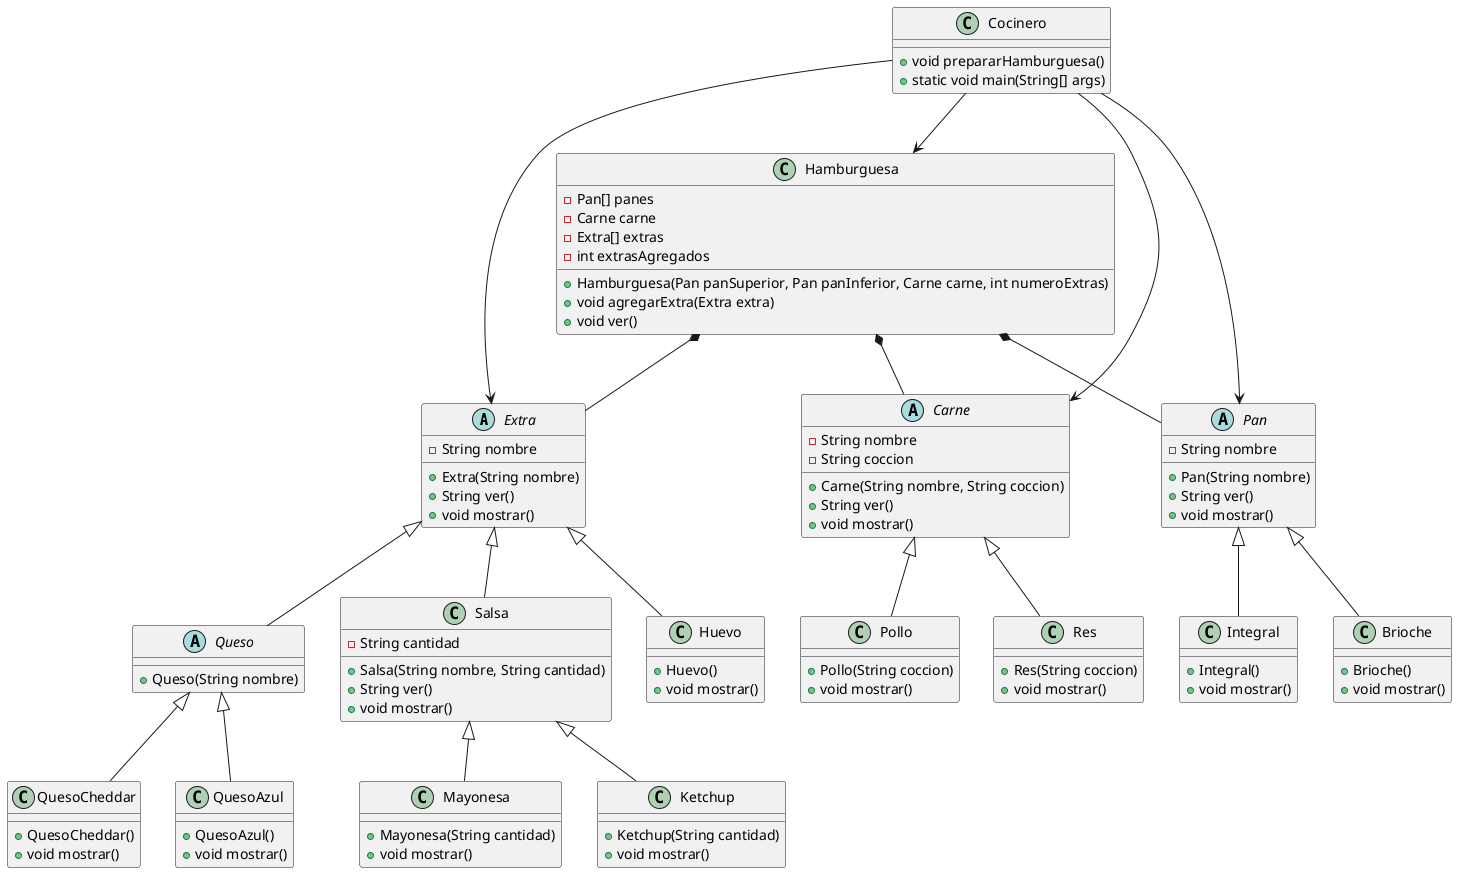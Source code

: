 @startuml

abstract class Extra {
    -String nombre
    +Extra(String nombre)
    +String ver()
    +void mostrar()
}

abstract class Queso extends Extra {
    +Queso(String nombre)
}

class QuesoCheddar extends Queso {
    +QuesoCheddar()
    +void mostrar()
}

class QuesoAzul extends Queso {
    +QuesoAzul()
    +void mostrar()
}

class Salsa extends Extra {
    -String cantidad
    +Salsa(String nombre, String cantidad)
    +String ver()
    +void mostrar()
}

class Mayonesa extends Salsa {
    +Mayonesa(String cantidad)
    +void mostrar()
}

class Ketchup extends Salsa {
    +Ketchup(String cantidad)
    +void mostrar()
}

class Huevo extends Extra {
    +Huevo()
    +void mostrar()
}

abstract class Carne {
    -String nombre
    -String coccion
    +Carne(String nombre, String coccion)
    +String ver()
    +void mostrar()
}

class Res extends Carne {
    +Res(String coccion)
    +void mostrar()
}

class Pollo extends Carne {
    +Pollo(String coccion)
    +void mostrar()
}

abstract class Pan {
    -String nombre
    +Pan(String nombre)
    +String ver()
    +void mostrar()
}

class Brioche extends Pan {
    +Brioche()
    +void mostrar()
}

class Integral extends Pan {
    +Integral()
    +void mostrar()
}

class Hamburguesa {
    -Pan[] panes
    -Carne carne
    -Extra[] extras
    -int extrasAgregados
    +Hamburguesa(Pan panSuperior, Pan panInferior, Carne carne, int numeroExtras)
    +void agregarExtra(Extra extra)
    +void ver()
}

class Cocinero {
    +void prepararHamburguesa()
    +static void main(String[] args)
}

Cocinero --> Pan
Cocinero --> Carne
Cocinero --> Extra
Cocinero --> Hamburguesa
Hamburguesa *-- Pan
Hamburguesa *-- Carne
Hamburguesa *-- Extra

@enduml

